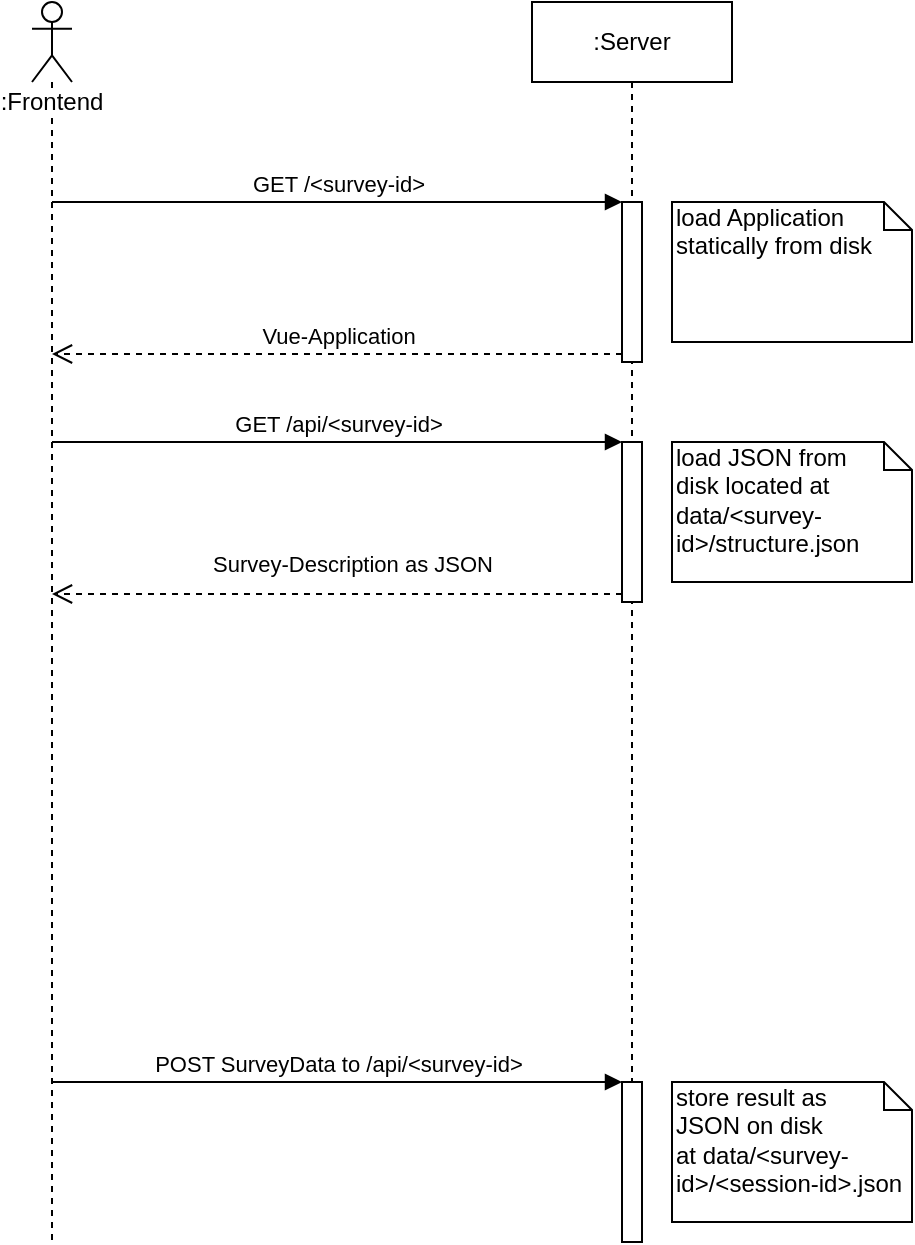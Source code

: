 <mxfile version="13.0.3" type="device"><diagram id="2VLaReGH7r7KwxQh0lHt" name="Page-1"><mxGraphModel dx="862" dy="503" grid="1" gridSize="10" guides="1" tooltips="1" connect="1" arrows="1" fold="1" page="1" pageScale="1" pageWidth="827" pageHeight="1169" math="0" shadow="0"><root><mxCell id="SHXpdX0FFcW7CBskz4qe-0"/><mxCell id="SHXpdX0FFcW7CBskz4qe-1" parent="SHXpdX0FFcW7CBskz4qe-0"/><mxCell id="lmAiuJErtfd3DeqJtc57-1" value=":Frontend" style="shape=umlLifeline;participant=umlActor;perimeter=lifelinePerimeter;whiteSpace=wrap;html=1;container=1;collapsible=0;recursiveResize=0;verticalAlign=top;spacingTop=36;labelBackgroundColor=#ffffff;outlineConnect=0;" parent="SHXpdX0FFcW7CBskz4qe-1" vertex="1"><mxGeometry x="20" y="20" width="20" height="620" as="geometry"/></mxCell><mxCell id="lmAiuJErtfd3DeqJtc57-3" value=":Server" style="shape=umlLifeline;perimeter=lifelinePerimeter;whiteSpace=wrap;html=1;container=1;collapsible=0;recursiveResize=0;outlineConnect=0;" parent="SHXpdX0FFcW7CBskz4qe-1" vertex="1"><mxGeometry x="270" y="20" width="100" height="620" as="geometry"/></mxCell><mxCell id="lmAiuJErtfd3DeqJtc57-6" value="" style="html=1;points=[];perimeter=orthogonalPerimeter;" parent="lmAiuJErtfd3DeqJtc57-3" vertex="1"><mxGeometry x="45" y="100" width="10" height="80" as="geometry"/></mxCell><mxCell id="lmAiuJErtfd3DeqJtc57-12" value="" style="html=1;points=[];perimeter=orthogonalPerimeter;" parent="lmAiuJErtfd3DeqJtc57-3" vertex="1"><mxGeometry x="45" y="220" width="10" height="80" as="geometry"/></mxCell><mxCell id="lmAiuJErtfd3DeqJtc57-17" value="" style="html=1;points=[];perimeter=orthogonalPerimeter;" parent="lmAiuJErtfd3DeqJtc57-3" vertex="1"><mxGeometry x="45" y="540" width="10" height="80" as="geometry"/></mxCell><mxCell id="lmAiuJErtfd3DeqJtc57-7" value="GET /&amp;lt;survey-id&amp;gt;" style="html=1;verticalAlign=bottom;endArrow=block;entryX=0;entryY=0;" parent="SHXpdX0FFcW7CBskz4qe-1" source="lmAiuJErtfd3DeqJtc57-1" target="lmAiuJErtfd3DeqJtc57-6" edge="1"><mxGeometry relative="1" as="geometry"><mxPoint x="245" y="120" as="sourcePoint"/></mxGeometry></mxCell><mxCell id="lmAiuJErtfd3DeqJtc57-8" value="Vue-Application" style="html=1;verticalAlign=bottom;endArrow=open;dashed=1;endSize=8;exitX=0;exitY=0.95;" parent="SHXpdX0FFcW7CBskz4qe-1" source="lmAiuJErtfd3DeqJtc57-6" target="lmAiuJErtfd3DeqJtc57-1" edge="1"><mxGeometry relative="1" as="geometry"><mxPoint x="245" y="196" as="targetPoint"/></mxGeometry></mxCell><mxCell id="lmAiuJErtfd3DeqJtc57-10" value="load Application&lt;br&gt;statically from disk" style="shape=note;whiteSpace=wrap;html=1;size=14;verticalAlign=top;align=left;spacingTop=-6;" parent="SHXpdX0FFcW7CBskz4qe-1" vertex="1"><mxGeometry x="340" y="120" width="120" height="70" as="geometry"/></mxCell><mxCell id="lmAiuJErtfd3DeqJtc57-13" value="GET /api/&amp;lt;survey-id&amp;gt;" style="html=1;verticalAlign=bottom;endArrow=block;entryX=0;entryY=0;" parent="SHXpdX0FFcW7CBskz4qe-1" source="lmAiuJErtfd3DeqJtc57-1" target="lmAiuJErtfd3DeqJtc57-12" edge="1"><mxGeometry relative="1" as="geometry"><mxPoint x="245" y="240" as="sourcePoint"/></mxGeometry></mxCell><mxCell id="lmAiuJErtfd3DeqJtc57-14" value="Survey-Description as JSON" style="html=1;verticalAlign=bottom;endArrow=open;dashed=1;endSize=8;exitX=0;exitY=0.95;" parent="SHXpdX0FFcW7CBskz4qe-1" source="lmAiuJErtfd3DeqJtc57-12" target="lmAiuJErtfd3DeqJtc57-1" edge="1"><mxGeometry x="-0.053" y="-6" relative="1" as="geometry"><mxPoint x="230" y="316" as="targetPoint"/><mxPoint as="offset"/></mxGeometry></mxCell><mxCell id="lmAiuJErtfd3DeqJtc57-16" value="load JSON from &lt;br&gt;disk located at&lt;br&gt;data/&amp;lt;survey-id&amp;gt;/structure.json" style="shape=note;whiteSpace=wrap;html=1;size=14;verticalAlign=top;align=left;spacingTop=-6;" parent="SHXpdX0FFcW7CBskz4qe-1" vertex="1"><mxGeometry x="340" y="240" width="120" height="70" as="geometry"/></mxCell><mxCell id="lmAiuJErtfd3DeqJtc57-18" value="POST SurveyData to /api/&amp;lt;survey-id&amp;gt;" style="html=1;verticalAlign=bottom;endArrow=block;entryX=0;entryY=0;" parent="SHXpdX0FFcW7CBskz4qe-1" source="lmAiuJErtfd3DeqJtc57-1" target="lmAiuJErtfd3DeqJtc57-17" edge="1"><mxGeometry relative="1" as="geometry"><mxPoint x="245" y="560" as="sourcePoint"/></mxGeometry></mxCell><mxCell id="lmAiuJErtfd3DeqJtc57-20" value="store result as&lt;br&gt;JSON on disk&lt;br&gt;at data/&amp;lt;survey-id&amp;gt;/&amp;lt;session-id&amp;gt;.json" style="shape=note;whiteSpace=wrap;html=1;size=14;verticalAlign=top;align=left;spacingTop=-6;" parent="SHXpdX0FFcW7CBskz4qe-1" vertex="1"><mxGeometry x="340" y="560" width="120" height="70" as="geometry"/></mxCell></root></mxGraphModel></diagram></mxfile>